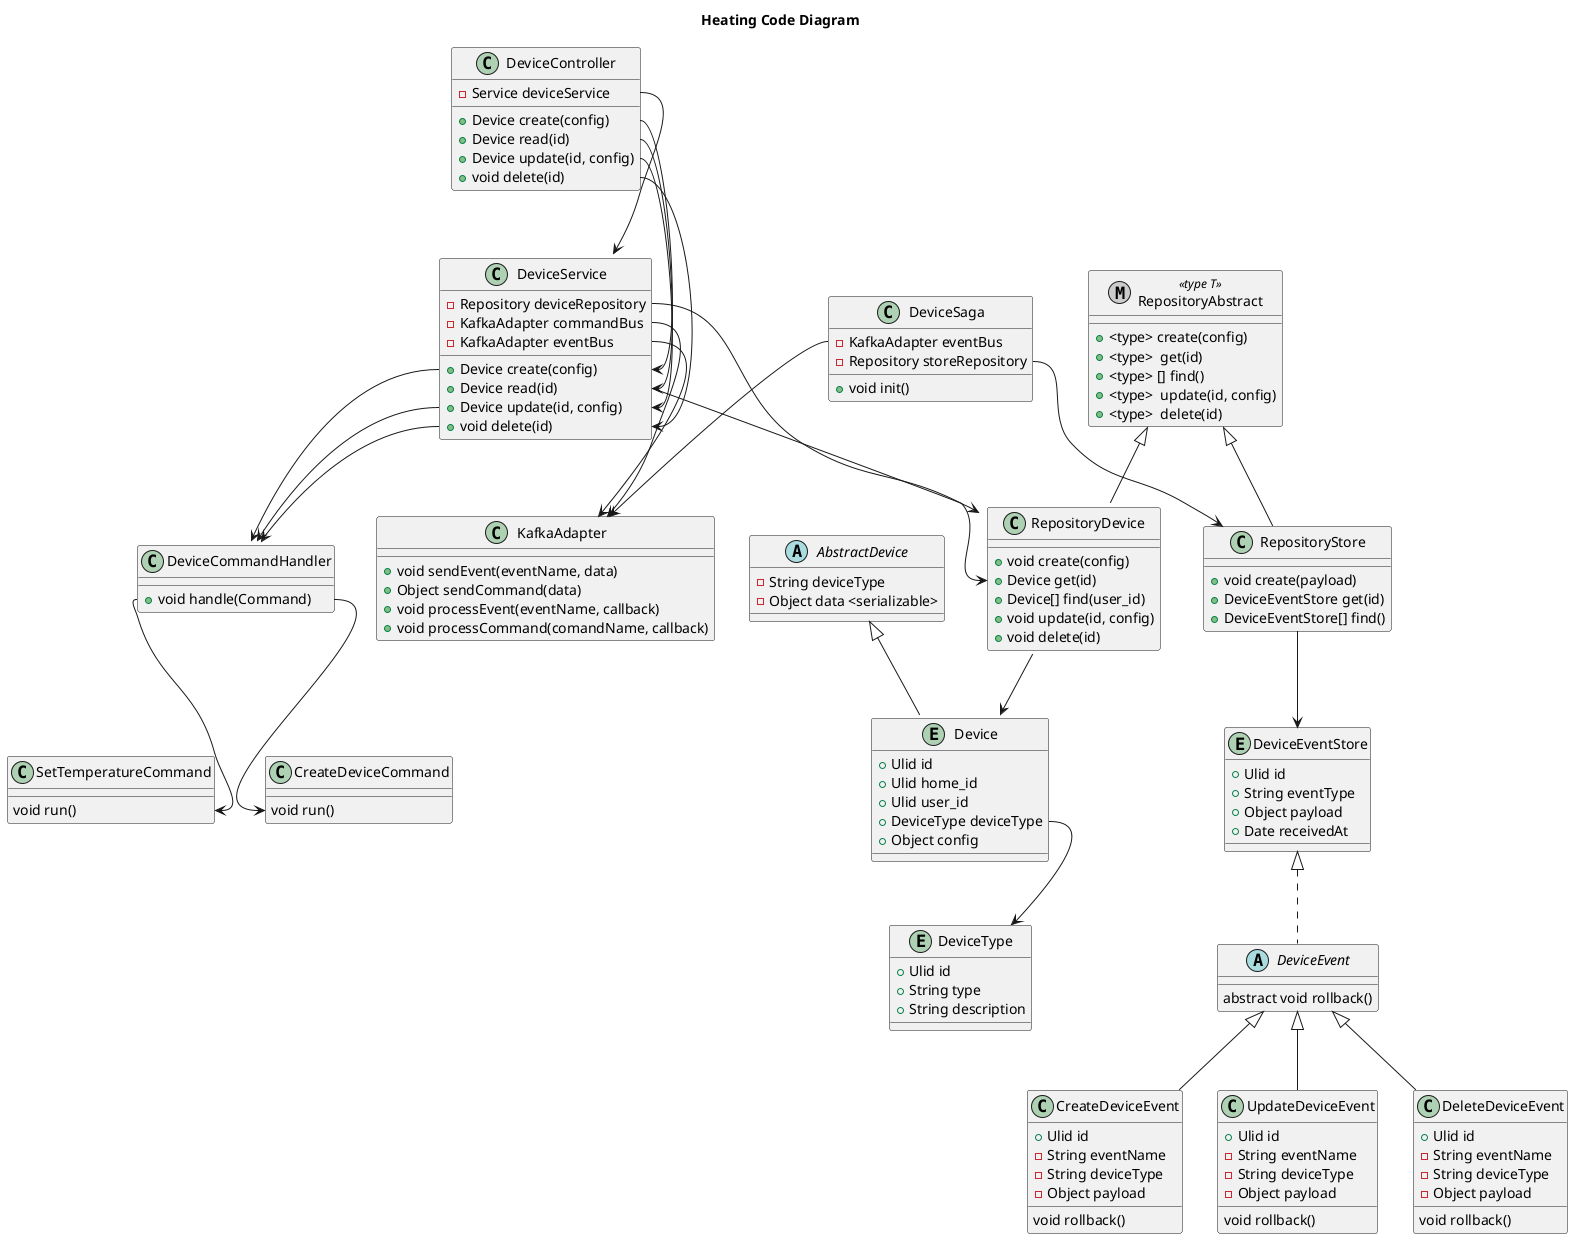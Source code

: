 @startuml smart_home
title Heating Code Diagram

top to bottom direction

Class DeviceController {
  -Service deviceService

  +Device create(config)
  +Device read(id)
  +Device update(id, config)
  +void delete(id)
}

Class DeviceService {
  -Repository deviceRepository
  -KafkaAdapter commandBus
  -KafkaAdapter eventBus
  +Device create(config)
  +Device read(id)
  +Device update(id, config)
  +void delete(id)
}

class SetTemperatureCommand {
    void run()
}
class CreateDeviceCommand {
    void run()
}

class DeviceCommandHandler {
    +void handle(Command)
}
DeviceCommandHandler::handle --> SetTemperatureCommand::run
DeviceCommandHandler::handle --> CreateDeviceCommand::run


DeviceController::create --> DeviceService::create
DeviceService::create --> DeviceCommandHandler
DeviceController::update --> DeviceService::update
DeviceService::update --> DeviceCommandHandler
DeviceController::delete --> DeviceService::delete
DeviceService::delete --> DeviceCommandHandler
DeviceController::read --> DeviceService::read
DeviceService::read --> RepositoryDevice::get

Class DeviceSaga {
    -KafkaAdapter eventBus
    -Repository storeRepository
    +void init()
}

Class KafkaAdapter {
    +void sendEvent(eventName, data)
    +Object sendCommand(data)
    +void processEvent(eventName, callback)
    +void processCommand(comandName, callback)
}


metaclass RepositoryAbstract <<type T>>  {
  +<type> create(config)
  +<type>  get(id)
  +<type> [] find()
  +<type>  update(id, config)
  +<type>  delete(id)
}


class RepositoryDevice extends RepositoryAbstract {
  +void create(config)
  +Device get(id)
  +Device[] find(user_id)
  +void update(id, config)
  +void delete(id)
}

Class RepositoryStore extends RepositoryAbstract {
  +void create(payload)
  +DeviceEventStore get(id)
  +DeviceEventStore[] find()
}

abstract AbstractDevice {
  -String deviceType
  -Object data <serializable>
}

Class Object <Serializable>{}
hide Object

entity Device  extends AbstractDevice{
    +Ulid id
    +Ulid home_id
    +Ulid user_id
    +DeviceType deviceType
    +Object config
}
entity DeviceEventStore {
    +Ulid id
    +String eventType
    +Object payload
    +Date receivedAt
}
entity DeviceType {
    +Ulid id
    +String type
    +String description
}

DeviceService::deviceRepository --> RepositoryDevice
DeviceService::eventBus --> KafkaAdapter
DeviceService::commandBus --> KafkaAdapter
DeviceSaga::storeRepository --> RepositoryStore
DeviceSaga::eventBus --> KafkaAdapter
RepositoryDevice --> Device
RepositoryStore --> DeviceEventStore
Device::deviceType --> DeviceType
DeviceController::deviceService -->DeviceService

abstract DeviceEvent implements DeviceEventStore{
    abstract void rollback()
}

Class CreateDeviceEvent extends DeviceEvent {
    +Ulid id
    -String eventName
    -String deviceType
    -Object payload
    void rollback()
}

Class UpdateDeviceEvent extends DeviceEvent {
    +Ulid id
    -String eventName
    -String deviceType
    -Object payload
    void rollback()
}
Class DeleteDeviceEvent extends DeviceEvent {
    +Ulid id
    -String eventName
    -String deviceType
    -Object payload
    void rollback()
}


@enduml
